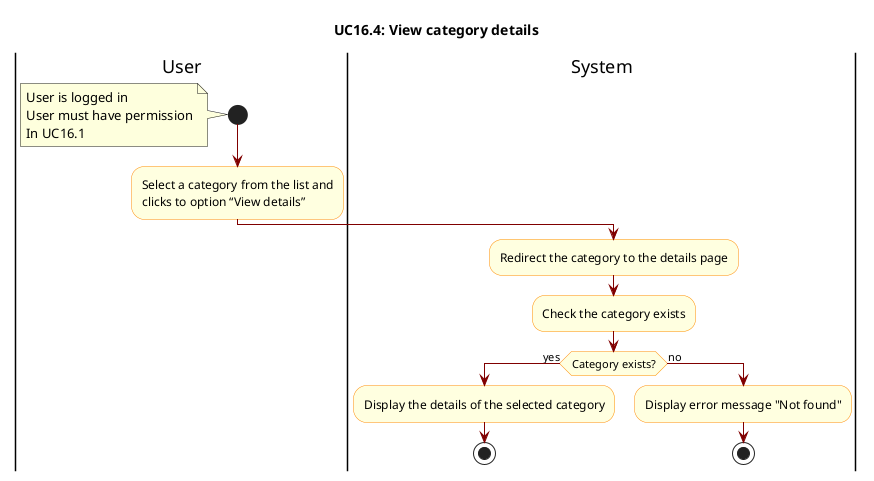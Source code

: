 @startuml

skinparam ActivityBackgroundColor LightYellow
skinparam ActivityBorderColor DarkOrange
skinparam ArrowColor Maroon

title UC16.4: View category details

|User|
start
note left
    User is logged in  
    User must have permission
    In UC16.1
end note

|User|
:Select a category from the list and 
clicks to option “View details”;

|System|
:Redirect the category to the details page;
:Check the category exists;

if(Category exists?) then(yes)    
    :Display the details of the selected category;
    stop
else(no)
    :Display error message "Not found";
    stop
endif


@enduml
